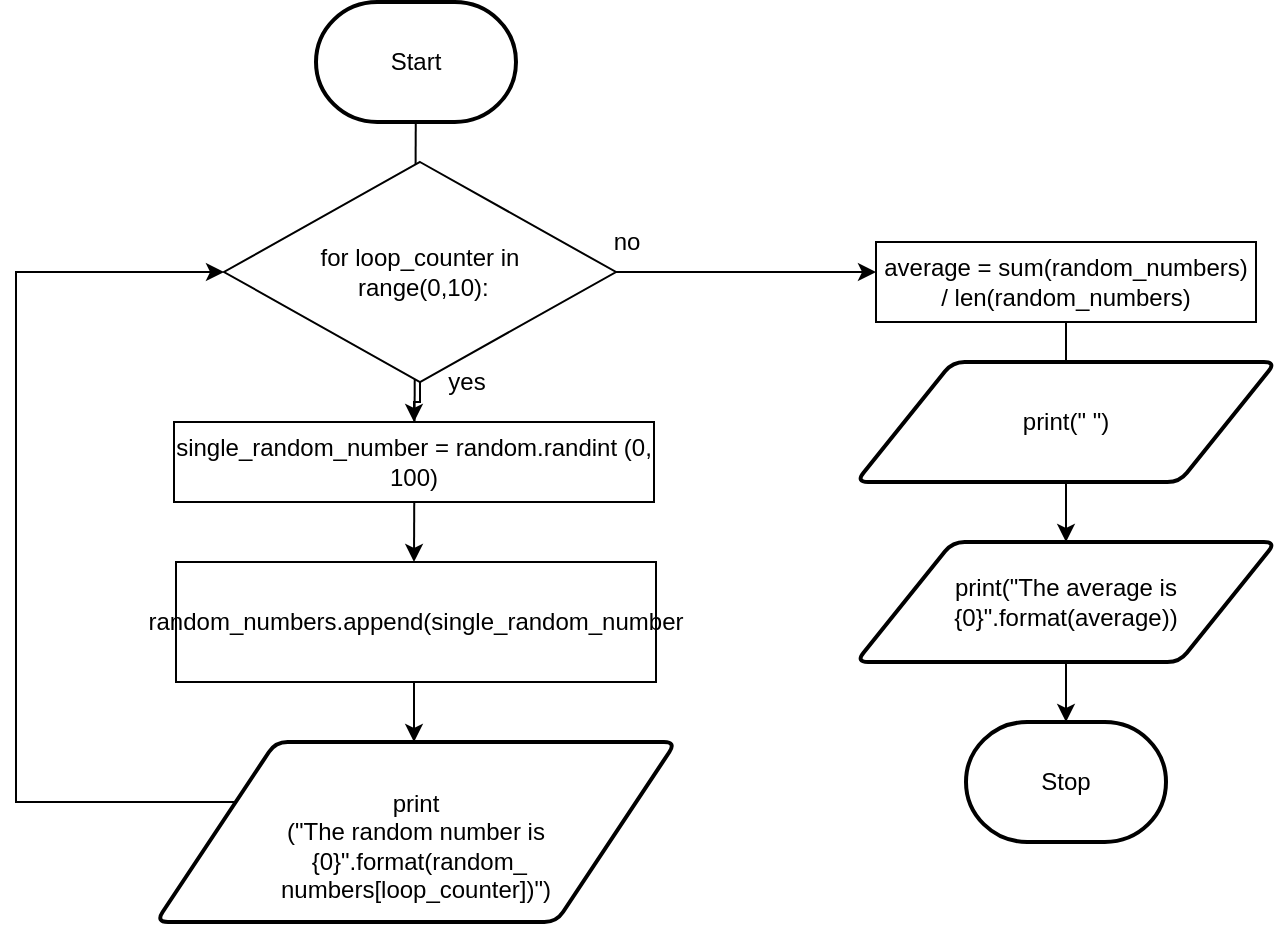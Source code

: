<mxfile>
    <diagram id="LdDGGKgtj9gmRZ674zBj" name="Page-1">
        <mxGraphModel dx="627" dy="534" grid="1" gridSize="10" guides="1" tooltips="1" connect="1" arrows="1" fold="1" page="1" pageScale="1" pageWidth="827" pageHeight="1169" math="0" shadow="0">
            <root>
                <mxCell id="0"/>
                <mxCell id="1" parent="0"/>
                <mxCell id="2" style="edgeStyle=none;html=1;entryX=0.5;entryY=0;entryDx=0;entryDy=0;" edge="1" parent="1" source="3">
                    <mxGeometry relative="1" as="geometry">
                        <mxPoint x="319" y="350" as="targetPoint"/>
                    </mxGeometry>
                </mxCell>
                <mxCell id="3" value="Start" style="strokeWidth=2;html=1;shape=mxgraph.flowchart.terminator;whiteSpace=wrap;" vertex="1" parent="1">
                    <mxGeometry x="270" y="70" width="100" height="60" as="geometry"/>
                </mxCell>
                <mxCell id="4" style="edgeStyle=orthogonalEdgeStyle;rounded=0;html=1;entryX=0.5;entryY=0;entryDx=0;entryDy=0;" edge="1" parent="1">
                    <mxGeometry relative="1" as="geometry">
                        <mxPoint x="319" y="410" as="sourcePoint"/>
                        <mxPoint x="319" y="440" as="targetPoint"/>
                    </mxGeometry>
                </mxCell>
                <mxCell id="5" value="Stop" style="strokeWidth=2;html=1;shape=mxgraph.flowchart.terminator;whiteSpace=wrap;" vertex="1" parent="1">
                    <mxGeometry x="595" y="430" width="100" height="60" as="geometry"/>
                </mxCell>
                <mxCell id="6" style="edgeStyle=orthogonalEdgeStyle;html=1;strokeColor=none;rounded=0;" edge="1" parent="1">
                    <mxGeometry relative="1" as="geometry">
                        <mxPoint x="500" y="335" as="targetPoint"/>
                        <mxPoint x="414" y="480" as="sourcePoint"/>
                    </mxGeometry>
                </mxCell>
                <mxCell id="7" style="edgeStyle=orthogonalEdgeStyle;rounded=0;html=1;" edge="1" parent="1" source="9">
                    <mxGeometry relative="1" as="geometry">
                        <mxPoint x="550" y="205" as="targetPoint"/>
                    </mxGeometry>
                </mxCell>
                <mxCell id="8" style="edgeStyle=orthogonalEdgeStyle;rounded=0;html=1;entryX=0.5;entryY=0;entryDx=0;entryDy=0;" edge="1" parent="1" source="9" target="10">
                    <mxGeometry relative="1" as="geometry"/>
                </mxCell>
                <mxCell id="9" value="for loop_counter in&lt;br&gt;&amp;nbsp;range(0,10):" style="rhombus;whiteSpace=wrap;html=1;" vertex="1" parent="1">
                    <mxGeometry x="224" y="150" width="196" height="110" as="geometry"/>
                </mxCell>
                <mxCell id="10" value="single_random_number = random.randint (0, 100)" style="rounded=0;whiteSpace=wrap;html=1;" vertex="1" parent="1">
                    <mxGeometry x="199" y="280" width="240" height="40" as="geometry"/>
                </mxCell>
                <mxCell id="11" value="random_numbers.append(single_random_number" style="rounded=0;whiteSpace=wrap;html=1;" vertex="1" parent="1">
                    <mxGeometry x="200" y="350" width="240" height="60" as="geometry"/>
                </mxCell>
                <mxCell id="12" value="yes" style="text;html=1;resizable=0;autosize=1;align=center;verticalAlign=middle;points=[];fillColor=none;strokeColor=none;rounded=0;" vertex="1" parent="1">
                    <mxGeometry x="330" y="250" width="30" height="20" as="geometry"/>
                </mxCell>
                <mxCell id="13" style="edgeStyle=orthogonalEdgeStyle;html=1;entryX=0;entryY=0.5;entryDx=0;entryDy=0;rounded=0;" edge="1" parent="1" target="9">
                    <mxGeometry relative="1" as="geometry">
                        <Array as="points">
                            <mxPoint x="250" y="470"/>
                            <mxPoint x="120" y="470"/>
                            <mxPoint x="120" y="205"/>
                        </Array>
                        <mxPoint x="250.225" y="455" as="sourcePoint"/>
                    </mxGeometry>
                </mxCell>
                <mxCell id="14" value="no" style="text;html=1;resizable=0;autosize=1;align=center;verticalAlign=middle;points=[];fillColor=none;strokeColor=none;rounded=0;" vertex="1" parent="1">
                    <mxGeometry x="410" y="180" width="30" height="20" as="geometry"/>
                </mxCell>
                <mxCell id="15" style="edgeStyle=none;html=1;entryX=0.5;entryY=0;entryDx=0;entryDy=0;" edge="1" parent="1" source="16" target="18">
                    <mxGeometry relative="1" as="geometry"/>
                </mxCell>
                <mxCell id="16" value="average = sum(random_numbers) / len(random_numbers)" style="rounded=0;whiteSpace=wrap;html=1;" vertex="1" parent="1">
                    <mxGeometry x="550" y="190" width="190" height="40" as="geometry"/>
                </mxCell>
                <mxCell id="17" style="edgeStyle=none;html=1;entryX=0.5;entryY=0;entryDx=0;entryDy=0;entryPerimeter=0;" edge="1" parent="1" source="18" target="5">
                    <mxGeometry relative="1" as="geometry"/>
                </mxCell>
                <mxCell id="18" value="print(&quot;The average is {0}&quot;.format(average))" style="shape=parallelogram;html=1;strokeWidth=2;perimeter=parallelogramPerimeter;whiteSpace=wrap;rounded=1;arcSize=12;size=0.23;" vertex="1" parent="1">
                    <mxGeometry x="540" y="340" width="210" height="60" as="geometry"/>
                </mxCell>
                <mxCell id="19" value="&lt;br&gt;&lt;span style=&quot;font-family: &amp;#34;helvetica&amp;#34; ; font-size: 12px ; font-style: normal ; font-weight: 400 ; letter-spacing: normal ; text-align: center ; text-indent: 0px ; text-transform: none ; word-spacing: 0px ; display: inline ; float: none&quot;&gt;print&lt;br&gt;(&quot;The random number is&lt;br&gt;&amp;nbsp;{0}&quot;.format(random_&lt;br&gt;numbers[loop_counter])&quot;)&lt;/span&gt;" style="shape=parallelogram;html=1;strokeWidth=2;perimeter=parallelogramPerimeter;whiteSpace=wrap;rounded=1;arcSize=12;size=0.23;" vertex="1" parent="1">
                    <mxGeometry x="190" y="440" width="260" height="90" as="geometry"/>
                </mxCell>
                <mxCell id="20" value="print(&quot; &quot;)" style="shape=parallelogram;html=1;strokeWidth=2;perimeter=parallelogramPerimeter;whiteSpace=wrap;rounded=1;arcSize=12;size=0.23;" vertex="1" parent="1">
                    <mxGeometry x="540" y="250" width="210" height="60" as="geometry"/>
                </mxCell>
            </root>
        </mxGraphModel>
    </diagram>
</mxfile>